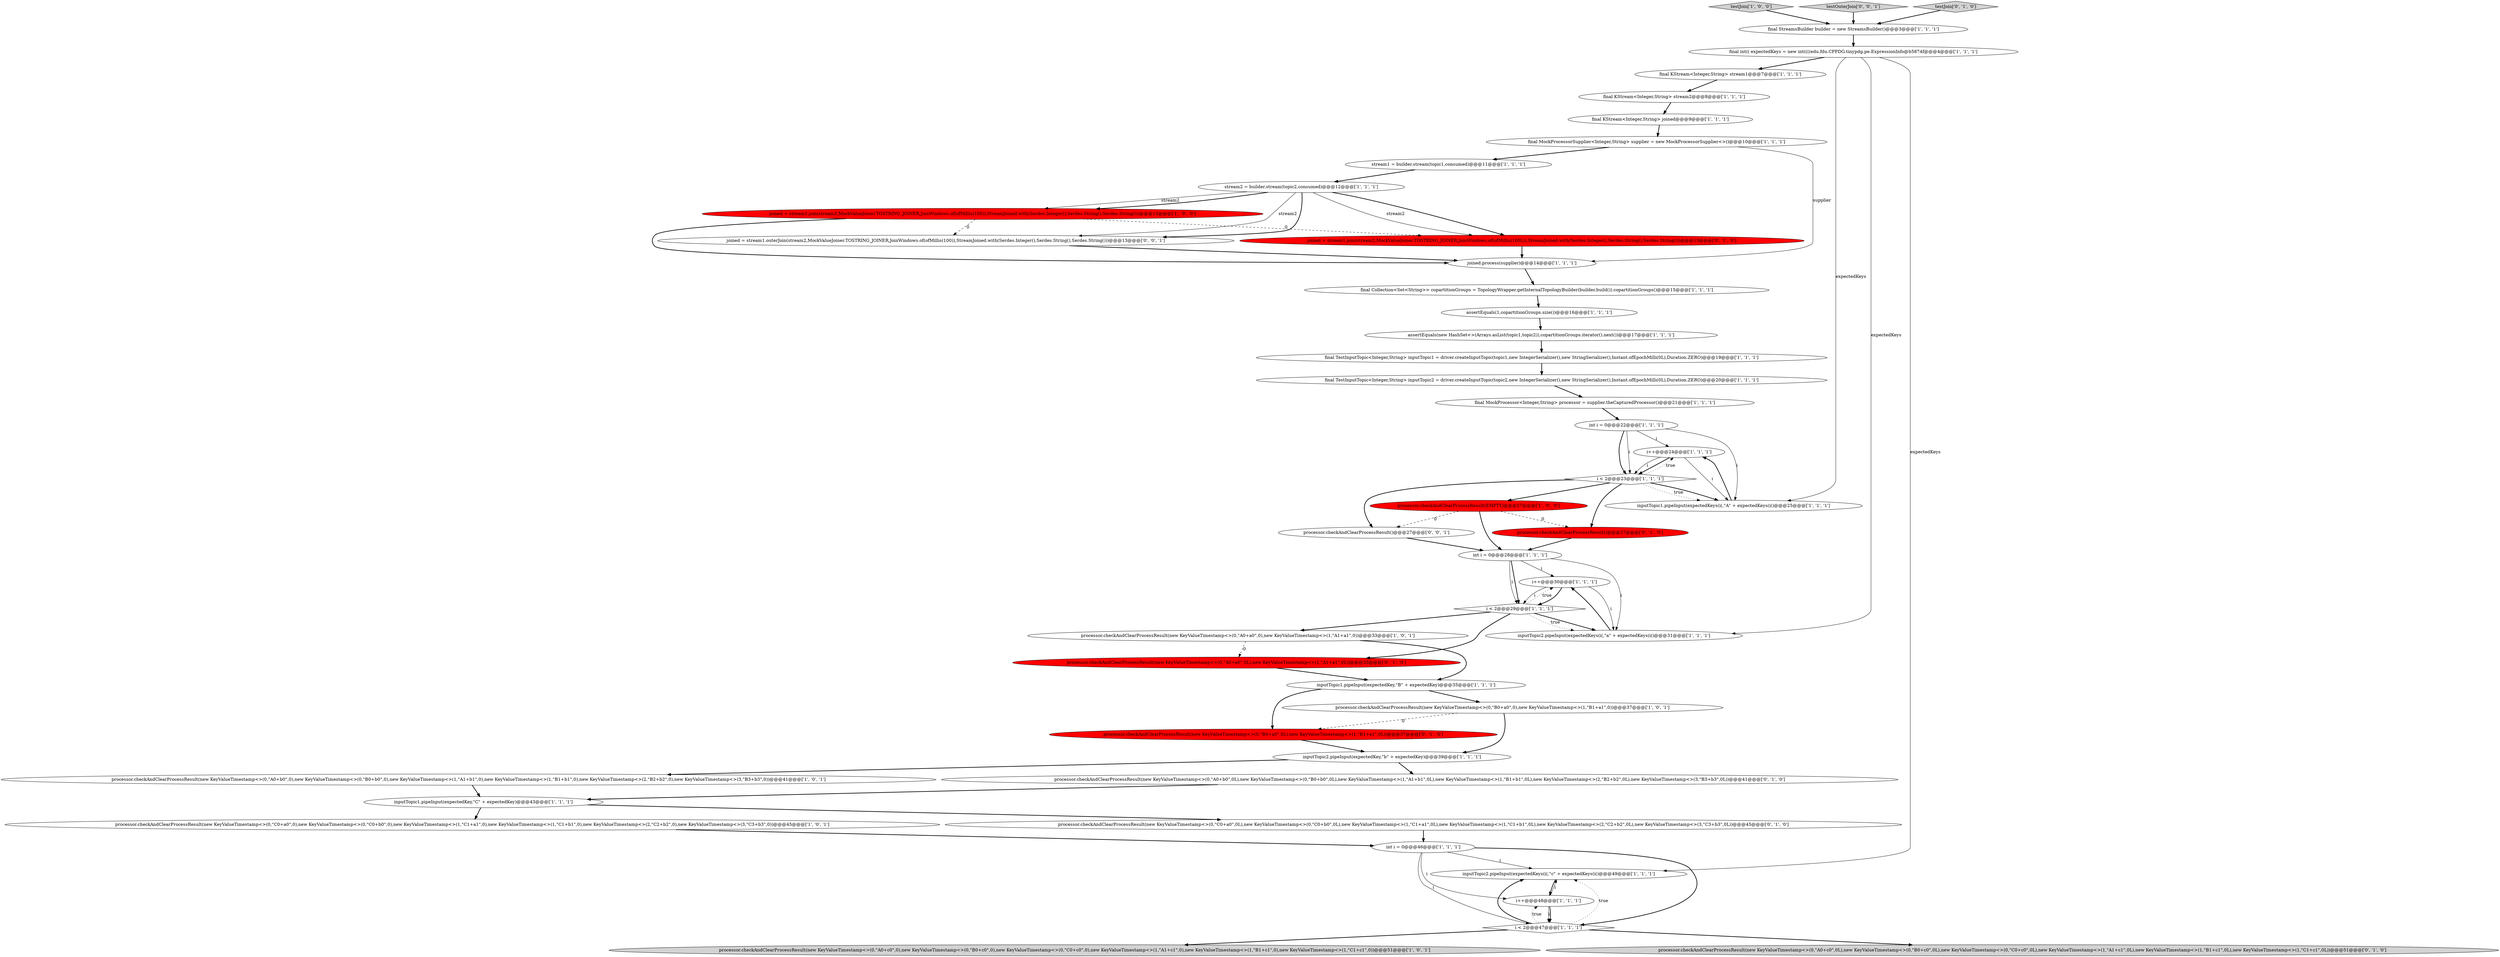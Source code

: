 digraph {
14 [style = filled, label = "i++@@@30@@@['1', '1', '1']", fillcolor = white, shape = ellipse image = "AAA0AAABBB1BBB"];
32 [style = filled, label = "i++@@@24@@@['1', '1', '1']", fillcolor = white, shape = ellipse image = "AAA0AAABBB1BBB"];
18 [style = filled, label = "processor.checkAndClearProcessResult(new KeyValueTimestamp<>(0,\"A0+a0\",0),new KeyValueTimestamp<>(1,\"A1+a1\",0))@@@33@@@['1', '0', '1']", fillcolor = white, shape = ellipse image = "AAA0AAABBB1BBB"];
46 [style = filled, label = "processor.checkAndClearProcessResult()@@@27@@@['0', '0', '1']", fillcolor = white, shape = ellipse image = "AAA0AAABBB3BBB"];
26 [style = filled, label = "stream2 = builder.stream(topic2,consumed)@@@12@@@['1', '1', '1']", fillcolor = white, shape = ellipse image = "AAA0AAABBB1BBB"];
38 [style = filled, label = "processor.checkAndClearProcessResult()@@@27@@@['0', '1', '0']", fillcolor = red, shape = ellipse image = "AAA1AAABBB2BBB"];
3 [style = filled, label = "final Collection<Set<String>> copartitionGroups = TopologyWrapper.getInternalTopologyBuilder(builder.build()).copartitionGroups()@@@15@@@['1', '1', '1']", fillcolor = white, shape = ellipse image = "AAA0AAABBB1BBB"];
15 [style = filled, label = "final KStream<Integer,String> stream2@@@8@@@['1', '1', '1']", fillcolor = white, shape = ellipse image = "AAA0AAABBB1BBB"];
8 [style = filled, label = "final int(( expectedKeys = new int((((edu.fdu.CPPDG.tinypdg.pe.ExpressionInfo@b5874f@@@4@@@['1', '1', '1']", fillcolor = white, shape = ellipse image = "AAA0AAABBB1BBB"];
5 [style = filled, label = "joined = stream1.join(stream2,MockValueJoiner.TOSTRING_JOINER,JoinWindows.of(ofMillis(100)),StreamJoined.with(Serdes.Integer(),Serdes.String(),Serdes.String()))@@@13@@@['1', '0', '0']", fillcolor = red, shape = ellipse image = "AAA1AAABBB1BBB"];
23 [style = filled, label = "final TestInputTopic<Integer,String> inputTopic2 = driver.createInputTopic(topic2,new IntegerSerializer(),new StringSerializer(),Instant.ofEpochMilli(0L),Duration.ZERO)@@@20@@@['1', '1', '1']", fillcolor = white, shape = ellipse image = "AAA0AAABBB1BBB"];
36 [style = filled, label = "inputTopic2.pipeInput(expectedKeys(i(,\"c\" + expectedKeys(i()@@@49@@@['1', '1', '1']", fillcolor = white, shape = ellipse image = "AAA0AAABBB1BBB"];
20 [style = filled, label = "int i = 0@@@28@@@['1', '1', '1']", fillcolor = white, shape = ellipse image = "AAA0AAABBB1BBB"];
19 [style = filled, label = "i < 2@@@23@@@['1', '1', '1']", fillcolor = white, shape = diamond image = "AAA0AAABBB1BBB"];
6 [style = filled, label = "processor.checkAndClearProcessResult(EMPTY)@@@27@@@['1', '0', '0']", fillcolor = red, shape = ellipse image = "AAA1AAABBB1BBB"];
39 [style = filled, label = "processor.checkAndClearProcessResult(new KeyValueTimestamp<>(0,\"A0+b0\",0L),new KeyValueTimestamp<>(0,\"B0+b0\",0L),new KeyValueTimestamp<>(1,\"A1+b1\",0L),new KeyValueTimestamp<>(1,\"B1+b1\",0L),new KeyValueTimestamp<>(2,\"B2+b2\",0L),new KeyValueTimestamp<>(3,\"B3+b3\",0L))@@@41@@@['0', '1', '0']", fillcolor = white, shape = ellipse image = "AAA0AAABBB2BBB"];
47 [style = filled, label = "joined = stream1.outerJoin(stream2,MockValueJoiner.TOSTRING_JOINER,JoinWindows.of(ofMillis(100)),StreamJoined.with(Serdes.Integer(),Serdes.String(),Serdes.String()))@@@13@@@['0', '0', '1']", fillcolor = white, shape = ellipse image = "AAA0AAABBB3BBB"];
34 [style = filled, label = "final TestInputTopic<Integer,String> inputTopic1 = driver.createInputTopic(topic1,new IntegerSerializer(),new StringSerializer(),Instant.ofEpochMilli(0L),Duration.ZERO)@@@19@@@['1', '1', '1']", fillcolor = white, shape = ellipse image = "AAA0AAABBB1BBB"];
29 [style = filled, label = "final MockProcessorSupplier<Integer,String> supplier = new MockProcessorSupplier<>()@@@10@@@['1', '1', '1']", fillcolor = white, shape = ellipse image = "AAA0AAABBB1BBB"];
30 [style = filled, label = "final KStream<Integer,String> stream1@@@7@@@['1', '1', '1']", fillcolor = white, shape = ellipse image = "AAA0AAABBB1BBB"];
41 [style = filled, label = "processor.checkAndClearProcessResult(new KeyValueTimestamp<>(0,\"A0+a0\",0L),new KeyValueTimestamp<>(1,\"A1+a1\",0L))@@@33@@@['0', '1', '0']", fillcolor = red, shape = ellipse image = "AAA1AAABBB2BBB"];
43 [style = filled, label = "joined = stream1.join(stream2,MockValueJoiner.TOSTRING_JOINER,JoinWindows.of(ofMillis(100L)),StreamJoined.with(Serdes.Integer(),Serdes.String(),Serdes.String()))@@@13@@@['0', '1', '0']", fillcolor = red, shape = ellipse image = "AAA1AAABBB2BBB"];
7 [style = filled, label = "int i = 0@@@46@@@['1', '1', '1']", fillcolor = white, shape = ellipse image = "AAA0AAABBB1BBB"];
40 [style = filled, label = "processor.checkAndClearProcessResult(new KeyValueTimestamp<>(0,\"C0+a0\",0L),new KeyValueTimestamp<>(0,\"C0+b0\",0L),new KeyValueTimestamp<>(1,\"C1+a1\",0L),new KeyValueTimestamp<>(1,\"C1+b1\",0L),new KeyValueTimestamp<>(2,\"C2+b2\",0L),new KeyValueTimestamp<>(3,\"C3+b3\",0L))@@@45@@@['0', '1', '0']", fillcolor = white, shape = ellipse image = "AAA0AAABBB2BBB"];
10 [style = filled, label = "processor.checkAndClearProcessResult(new KeyValueTimestamp<>(0,\"A0+c0\",0),new KeyValueTimestamp<>(0,\"B0+c0\",0),new KeyValueTimestamp<>(0,\"C0+c0\",0),new KeyValueTimestamp<>(1,\"A1+c1\",0),new KeyValueTimestamp<>(1,\"B1+c1\",0),new KeyValueTimestamp<>(1,\"C1+c1\",0))@@@51@@@['1', '0', '1']", fillcolor = lightgray, shape = ellipse image = "AAA0AAABBB1BBB"];
4 [style = filled, label = "testJoin['1', '0', '0']", fillcolor = lightgray, shape = diamond image = "AAA0AAABBB1BBB"];
48 [style = filled, label = "testOuterJoin['0', '0', '1']", fillcolor = lightgray, shape = diamond image = "AAA0AAABBB3BBB"];
42 [style = filled, label = "processor.checkAndClearProcessResult(new KeyValueTimestamp<>(0,\"A0+c0\",0L),new KeyValueTimestamp<>(0,\"B0+c0\",0L),new KeyValueTimestamp<>(0,\"C0+c0\",0L),new KeyValueTimestamp<>(1,\"A1+c1\",0L),new KeyValueTimestamp<>(1,\"B1+c1\",0L),new KeyValueTimestamp<>(1,\"C1+c1\",0L))@@@51@@@['0', '1', '0']", fillcolor = lightgray, shape = ellipse image = "AAA0AAABBB2BBB"];
2 [style = filled, label = "final KStream<Integer,String> joined@@@9@@@['1', '1', '1']", fillcolor = white, shape = ellipse image = "AAA0AAABBB1BBB"];
0 [style = filled, label = "processor.checkAndClearProcessResult(new KeyValueTimestamp<>(0,\"A0+b0\",0),new KeyValueTimestamp<>(0,\"B0+b0\",0),new KeyValueTimestamp<>(1,\"A1+b1\",0),new KeyValueTimestamp<>(1,\"B1+b1\",0),new KeyValueTimestamp<>(2,\"B2+b2\",0),new KeyValueTimestamp<>(3,\"B3+b3\",0))@@@41@@@['1', '0', '1']", fillcolor = white, shape = ellipse image = "AAA0AAABBB1BBB"];
12 [style = filled, label = "processor.checkAndClearProcessResult(new KeyValueTimestamp<>(0,\"B0+a0\",0),new KeyValueTimestamp<>(1,\"B1+a1\",0))@@@37@@@['1', '0', '1']", fillcolor = white, shape = ellipse image = "AAA0AAABBB1BBB"];
21 [style = filled, label = "int i = 0@@@22@@@['1', '1', '1']", fillcolor = white, shape = ellipse image = "AAA0AAABBB1BBB"];
1 [style = filled, label = "inputTopic1.pipeInput(expectedKey,\"C\" + expectedKey)@@@43@@@['1', '1', '1']", fillcolor = white, shape = ellipse image = "AAA0AAABBB1BBB"];
13 [style = filled, label = "final MockProcessor<Integer,String> processor = supplier.theCapturedProcessor()@@@21@@@['1', '1', '1']", fillcolor = white, shape = ellipse image = "AAA0AAABBB1BBB"];
17 [style = filled, label = "final StreamsBuilder builder = new StreamsBuilder()@@@3@@@['1', '1', '1']", fillcolor = white, shape = ellipse image = "AAA0AAABBB1BBB"];
31 [style = filled, label = "stream1 = builder.stream(topic1,consumed)@@@11@@@['1', '1', '1']", fillcolor = white, shape = ellipse image = "AAA0AAABBB1BBB"];
37 [style = filled, label = "processor.checkAndClearProcessResult(new KeyValueTimestamp<>(0,\"C0+a0\",0),new KeyValueTimestamp<>(0,\"C0+b0\",0),new KeyValueTimestamp<>(1,\"C1+a1\",0),new KeyValueTimestamp<>(1,\"C1+b1\",0),new KeyValueTimestamp<>(2,\"C2+b2\",0),new KeyValueTimestamp<>(3,\"C3+b3\",0))@@@45@@@['1', '0', '1']", fillcolor = white, shape = ellipse image = "AAA0AAABBB1BBB"];
45 [style = filled, label = "testJoin['0', '1', '0']", fillcolor = lightgray, shape = diamond image = "AAA0AAABBB2BBB"];
11 [style = filled, label = "assertEquals(1,copartitionGroups.size())@@@16@@@['1', '1', '1']", fillcolor = white, shape = ellipse image = "AAA0AAABBB1BBB"];
22 [style = filled, label = "inputTopic1.pipeInput(expectedKeys(i(,\"A\" + expectedKeys(i()@@@25@@@['1', '1', '1']", fillcolor = white, shape = ellipse image = "AAA0AAABBB1BBB"];
9 [style = filled, label = "inputTopic2.pipeInput(expectedKey,\"b\" + expectedKey)@@@39@@@['1', '1', '1']", fillcolor = white, shape = ellipse image = "AAA0AAABBB1BBB"];
28 [style = filled, label = "inputTopic1.pipeInput(expectedKey,\"B\" + expectedKey)@@@35@@@['1', '1', '1']", fillcolor = white, shape = ellipse image = "AAA0AAABBB1BBB"];
35 [style = filled, label = "assertEquals(new HashSet<>(Arrays.asList(topic1,topic2)),copartitionGroups.iterator().next())@@@17@@@['1', '1', '1']", fillcolor = white, shape = ellipse image = "AAA0AAABBB1BBB"];
44 [style = filled, label = "processor.checkAndClearProcessResult(new KeyValueTimestamp<>(0,\"B0+a0\",0L),new KeyValueTimestamp<>(1,\"B1+a1\",0L))@@@37@@@['0', '1', '0']", fillcolor = red, shape = ellipse image = "AAA1AAABBB2BBB"];
24 [style = filled, label = "i < 2@@@47@@@['1', '1', '1']", fillcolor = white, shape = diamond image = "AAA0AAABBB1BBB"];
27 [style = filled, label = "inputTopic2.pipeInput(expectedKeys(i(,\"a\" + expectedKeys(i()@@@31@@@['1', '1', '1']", fillcolor = white, shape = ellipse image = "AAA0AAABBB1BBB"];
16 [style = filled, label = "joined.process(supplier)@@@14@@@['1', '1', '1']", fillcolor = white, shape = ellipse image = "AAA0AAABBB1BBB"];
25 [style = filled, label = "i < 2@@@29@@@['1', '1', '1']", fillcolor = white, shape = diamond image = "AAA0AAABBB1BBB"];
33 [style = filled, label = "i++@@@48@@@['1', '1', '1']", fillcolor = white, shape = ellipse image = "AAA0AAABBB1BBB"];
8->30 [style = bold, label=""];
14->25 [style = bold, label=""];
8->22 [style = solid, label="expectedKeys"];
24->33 [style = dotted, label="true"];
14->25 [style = solid, label="i"];
6->38 [style = dashed, label="0"];
7->36 [style = solid, label="i"];
12->9 [style = bold, label=""];
36->33 [style = bold, label=""];
41->28 [style = bold, label=""];
14->27 [style = solid, label="i"];
23->13 [style = bold, label=""];
12->44 [style = dashed, label="0"];
26->47 [style = solid, label="stream2"];
45->17 [style = bold, label=""];
24->10 [style = bold, label=""];
16->3 [style = bold, label=""];
43->16 [style = bold, label=""];
9->39 [style = bold, label=""];
21->19 [style = bold, label=""];
7->33 [style = solid, label="i"];
3->11 [style = bold, label=""];
26->47 [style = bold, label=""];
22->32 [style = bold, label=""];
26->43 [style = bold, label=""];
8->36 [style = solid, label="expectedKeys"];
7->24 [style = solid, label="i"];
19->6 [style = bold, label=""];
48->17 [style = bold, label=""];
20->25 [style = bold, label=""];
18->28 [style = bold, label=""];
25->27 [style = bold, label=""];
7->24 [style = bold, label=""];
32->19 [style = solid, label="i"];
5->43 [style = dashed, label="0"];
19->22 [style = dotted, label="true"];
20->25 [style = solid, label="i"];
46->20 [style = bold, label=""];
29->16 [style = solid, label="supplier"];
19->46 [style = bold, label=""];
35->34 [style = bold, label=""];
19->38 [style = bold, label=""];
19->22 [style = bold, label=""];
47->16 [style = bold, label=""];
30->15 [style = bold, label=""];
21->32 [style = solid, label="i"];
17->8 [style = bold, label=""];
38->20 [style = bold, label=""];
4->17 [style = bold, label=""];
27->14 [style = bold, label=""];
25->41 [style = bold, label=""];
20->14 [style = solid, label="i"];
25->18 [style = bold, label=""];
32->19 [style = bold, label=""];
28->12 [style = bold, label=""];
37->7 [style = bold, label=""];
5->16 [style = bold, label=""];
6->20 [style = bold, label=""];
31->26 [style = bold, label=""];
26->5 [style = solid, label="stream2"];
0->1 [style = bold, label=""];
33->24 [style = bold, label=""];
39->1 [style = bold, label=""];
34->23 [style = bold, label=""];
21->22 [style = solid, label="i"];
44->9 [style = bold, label=""];
24->36 [style = dotted, label="true"];
1->37 [style = bold, label=""];
24->42 [style = bold, label=""];
15->2 [style = bold, label=""];
9->0 [style = bold, label=""];
1->40 [style = bold, label=""];
26->5 [style = bold, label=""];
21->19 [style = solid, label="i"];
18->41 [style = dashed, label="0"];
5->47 [style = dashed, label="0"];
29->31 [style = bold, label=""];
33->24 [style = solid, label="i"];
8->27 [style = solid, label="expectedKeys"];
25->14 [style = dotted, label="true"];
33->36 [style = solid, label="i"];
11->35 [style = bold, label=""];
20->27 [style = solid, label="i"];
6->46 [style = dashed, label="0"];
24->36 [style = bold, label=""];
40->7 [style = bold, label=""];
19->32 [style = dotted, label="true"];
32->22 [style = solid, label="i"];
28->44 [style = bold, label=""];
25->27 [style = dotted, label="true"];
2->29 [style = bold, label=""];
13->21 [style = bold, label=""];
26->43 [style = solid, label="stream2"];
}
